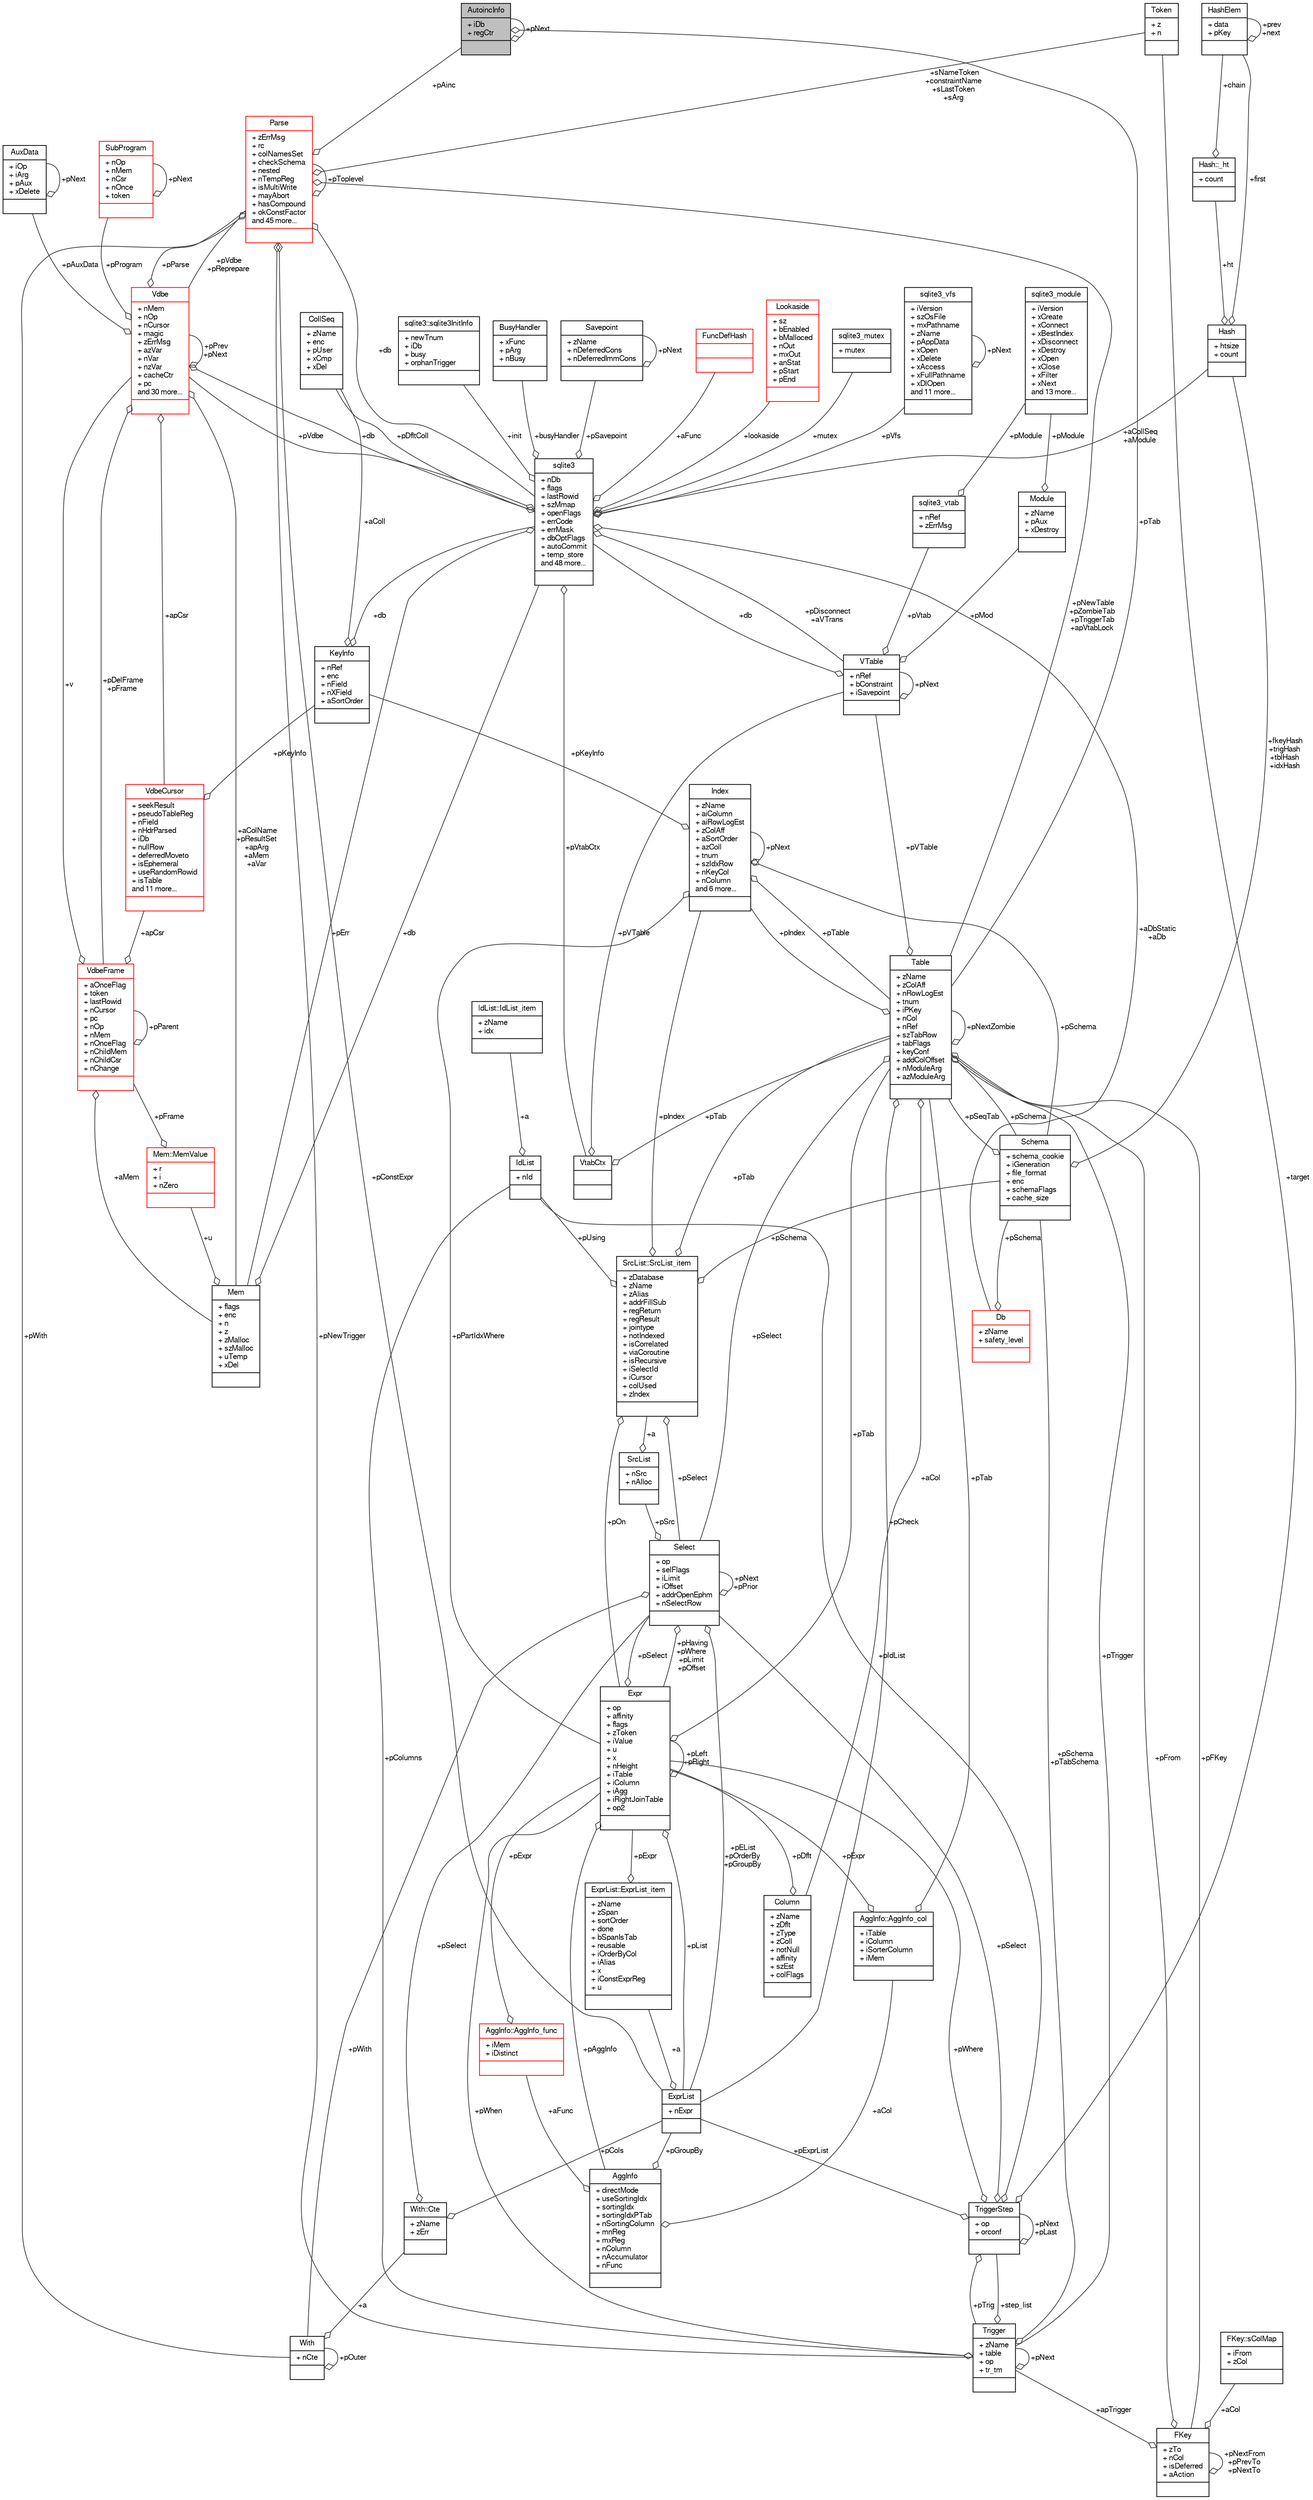 digraph "AutoincInfo"
{
  edge [fontname="FreeSans",fontsize="10",labelfontname="FreeSans",labelfontsize="10"];
  node [fontname="FreeSans",fontsize="10",shape=record];
  Node1 [label="{AutoincInfo\n|+ iDb\l+ regCtr\l|}",height=0.2,width=0.4,color="black", fillcolor="grey75", style="filled", fontcolor="black"];
  Node2 -> Node1 [color="grey25",fontsize="10",style="solid",label=" +pTab" ,arrowhead="odiamond",fontname="FreeSans"];
  Node2 [label="{Table\n|+ zName\l+ zColAff\l+ nRowLogEst\l+ tnum\l+ iPKey\l+ nCol\l+ nRef\l+ szTabRow\l+ tabFlags\l+ keyConf\l+ addColOffset\l+ nModuleArg\l+ azModuleArg\l|}",height=0.2,width=0.4,color="black", fillcolor="white", style="filled",URL="$structTable.html"];
  Node3 -> Node2 [color="grey25",fontsize="10",style="solid",label=" +pSchema" ,arrowhead="odiamond",fontname="FreeSans"];
  Node3 [label="{Schema\n|+ schema_cookie\l+ iGeneration\l+ file_format\l+ enc\l+ schemaFlags\l+ cache_size\l|}",height=0.2,width=0.4,color="black", fillcolor="white", style="filled",URL="$structSchema.html"];
  Node2 -> Node3 [color="grey25",fontsize="10",style="solid",label=" +pSeqTab" ,arrowhead="odiamond",fontname="FreeSans"];
  Node4 -> Node3 [color="grey25",fontsize="10",style="solid",label=" +fkeyHash\n+trigHash\n+tblHash\n+idxHash" ,arrowhead="odiamond",fontname="FreeSans"];
  Node4 [label="{Hash\n|+ htsize\l+ count\l|}",height=0.2,width=0.4,color="black", fillcolor="white", style="filled",URL="$structHash.html"];
  Node5 -> Node4 [color="grey25",fontsize="10",style="solid",label=" +ht" ,arrowhead="odiamond",fontname="FreeSans"];
  Node5 [label="{Hash::_ht\n|+ count\l|}",height=0.2,width=0.4,color="black", fillcolor="white", style="filled",URL="$structHash_1_1__ht.html"];
  Node6 -> Node5 [color="grey25",fontsize="10",style="solid",label=" +chain" ,arrowhead="odiamond",fontname="FreeSans"];
  Node6 [label="{HashElem\n|+ data\l+ pKey\l|}",height=0.2,width=0.4,color="black", fillcolor="white", style="filled",URL="$structHashElem.html"];
  Node6 -> Node6 [color="grey25",fontsize="10",style="solid",label=" +prev\n+next" ,arrowhead="odiamond",fontname="FreeSans"];
  Node6 -> Node4 [color="grey25",fontsize="10",style="solid",label=" +first" ,arrowhead="odiamond",fontname="FreeSans"];
  Node7 -> Node2 [color="grey25",fontsize="10",style="solid",label=" +aCol" ,arrowhead="odiamond",fontname="FreeSans"];
  Node7 [label="{Column\n|+ zName\l+ zDflt\l+ zType\l+ zColl\l+ notNull\l+ affinity\l+ szEst\l+ colFlags\l|}",height=0.2,width=0.4,color="black", fillcolor="white", style="filled",URL="$structColumn.html"];
  Node8 -> Node7 [color="grey25",fontsize="10",style="solid",label=" +pDflt" ,arrowhead="odiamond",fontname="FreeSans"];
  Node8 [label="{Expr\n|+ op\l+ affinity\l+ flags\l+ zToken\l+ iValue\l+ u\l+ x\l+ nHeight\l+ iTable\l+ iColumn\l+ iAgg\l+ iRightJoinTable\l+ op2\l|}",height=0.2,width=0.4,color="black", fillcolor="white", style="filled",URL="$structExpr.html"];
  Node9 -> Node8 [color="grey25",fontsize="10",style="solid",label=" +pAggInfo" ,arrowhead="odiamond",fontname="FreeSans"];
  Node9 [label="{AggInfo\n|+ directMode\l+ useSortingIdx\l+ sortingIdx\l+ sortingIdxPTab\l+ nSortingColumn\l+ mnReg\l+ mxReg\l+ nColumn\l+ nAccumulator\l+ nFunc\l|}",height=0.2,width=0.4,color="black", fillcolor="white", style="filled",URL="$structAggInfo.html"];
  Node10 -> Node9 [color="grey25",fontsize="10",style="solid",label=" +aCol" ,arrowhead="odiamond",fontname="FreeSans"];
  Node10 [label="{AggInfo::AggInfo_col\n|+ iTable\l+ iColumn\l+ iSorterColumn\l+ iMem\l|}",height=0.2,width=0.4,color="black", fillcolor="white", style="filled",URL="$structAggInfo_1_1AggInfo__col.html"];
  Node8 -> Node10 [color="grey25",fontsize="10",style="solid",label=" +pExpr" ,arrowhead="odiamond",fontname="FreeSans"];
  Node2 -> Node10 [color="grey25",fontsize="10",style="solid",label=" +pTab" ,arrowhead="odiamond",fontname="FreeSans"];
  Node11 -> Node9 [color="grey25",fontsize="10",style="solid",label=" +aFunc" ,arrowhead="odiamond",fontname="FreeSans"];
  Node11 [label="{AggInfo::AggInfo_func\n|+ iMem\l+ iDistinct\l|}",height=0.2,width=0.4,color="red", fillcolor="white", style="filled",URL="$structAggInfo_1_1AggInfo__func.html"];
  Node8 -> Node11 [color="grey25",fontsize="10",style="solid",label=" +pExpr" ,arrowhead="odiamond",fontname="FreeSans"];
  Node14 -> Node9 [color="grey25",fontsize="10",style="solid",label=" +pGroupBy" ,arrowhead="odiamond",fontname="FreeSans"];
  Node14 [label="{ExprList\n|+ nExpr\l|}",height=0.2,width=0.4,color="black", fillcolor="white", style="filled",URL="$structExprList.html"];
  Node15 -> Node14 [color="grey25",fontsize="10",style="solid",label=" +a" ,arrowhead="odiamond",fontname="FreeSans"];
  Node15 [label="{ExprList::ExprList_item\n|+ zName\l+ zSpan\l+ sortOrder\l+ done\l+ bSpanIsTab\l+ reusable\l+ iOrderByCol\l+ iAlias\l+ x\l+ iConstExprReg\l+ u\l|}",height=0.2,width=0.4,color="black", fillcolor="white", style="filled",URL="$structExprList_1_1ExprList__item.html"];
  Node8 -> Node15 [color="grey25",fontsize="10",style="solid",label=" +pExpr" ,arrowhead="odiamond",fontname="FreeSans"];
  Node8 -> Node8 [color="grey25",fontsize="10",style="solid",label=" +pLeft\n+pRight" ,arrowhead="odiamond",fontname="FreeSans"];
  Node2 -> Node8 [color="grey25",fontsize="10",style="solid",label=" +pTab" ,arrowhead="odiamond",fontname="FreeSans"];
  Node16 -> Node8 [color="grey25",fontsize="10",style="solid",label=" +pSelect" ,arrowhead="odiamond",fontname="FreeSans"];
  Node16 [label="{Select\n|+ op\l+ selFlags\l+ iLimit\l+ iOffset\l+ addrOpenEphm\l+ nSelectRow\l|}",height=0.2,width=0.4,color="black", fillcolor="white", style="filled",URL="$structSelect.html"];
  Node8 -> Node16 [color="grey25",fontsize="10",style="solid",label=" +pHaving\n+pWhere\n+pLimit\n+pOffset" ,arrowhead="odiamond",fontname="FreeSans"];
  Node17 -> Node16 [color="grey25",fontsize="10",style="solid",label=" +pWith" ,arrowhead="odiamond",fontname="FreeSans"];
  Node17 [label="{With\n|+ nCte\l|}",height=0.2,width=0.4,color="black", fillcolor="white", style="filled",URL="$structWith.html"];
  Node18 -> Node17 [color="grey25",fontsize="10",style="solid",label=" +a" ,arrowhead="odiamond",fontname="FreeSans"];
  Node18 [label="{With::Cte\n|+ zName\l+ zErr\l|}",height=0.2,width=0.4,color="black", fillcolor="white", style="filled",URL="$structWith_1_1Cte.html"];
  Node16 -> Node18 [color="grey25",fontsize="10",style="solid",label=" +pSelect" ,arrowhead="odiamond",fontname="FreeSans"];
  Node14 -> Node18 [color="grey25",fontsize="10",style="solid",label=" +pCols" ,arrowhead="odiamond",fontname="FreeSans"];
  Node17 -> Node17 [color="grey25",fontsize="10",style="solid",label=" +pOuter" ,arrowhead="odiamond",fontname="FreeSans"];
  Node16 -> Node16 [color="grey25",fontsize="10",style="solid",label=" +pNext\n+pPrior" ,arrowhead="odiamond",fontname="FreeSans"];
  Node19 -> Node16 [color="grey25",fontsize="10",style="solid",label=" +pSrc" ,arrowhead="odiamond",fontname="FreeSans"];
  Node19 [label="{SrcList\n|+ nSrc\l+ nAlloc\l|}",height=0.2,width=0.4,color="black", fillcolor="white", style="filled",URL="$structSrcList.html"];
  Node20 -> Node19 [color="grey25",fontsize="10",style="solid",label=" +a" ,arrowhead="odiamond",fontname="FreeSans"];
  Node20 [label="{SrcList::SrcList_item\n|+ zDatabase\l+ zName\l+ zAlias\l+ addrFillSub\l+ regReturn\l+ regResult\l+ jointype\l+ notIndexed\l+ isCorrelated\l+ viaCoroutine\l+ isRecursive\l+ iSelectId\l+ iCursor\l+ colUsed\l+ zIndex\l|}",height=0.2,width=0.4,color="black", fillcolor="white", style="filled",URL="$structSrcList_1_1SrcList__item.html"];
  Node3 -> Node20 [color="grey25",fontsize="10",style="solid",label=" +pSchema" ,arrowhead="odiamond",fontname="FreeSans"];
  Node8 -> Node20 [color="grey25",fontsize="10",style="solid",label=" +pOn" ,arrowhead="odiamond",fontname="FreeSans"];
  Node21 -> Node20 [color="grey25",fontsize="10",style="solid",label=" +pUsing" ,arrowhead="odiamond",fontname="FreeSans"];
  Node21 [label="{IdList\n|+ nId\l|}",height=0.2,width=0.4,color="black", fillcolor="white", style="filled",URL="$structIdList.html"];
  Node22 -> Node21 [color="grey25",fontsize="10",style="solid",label=" +a" ,arrowhead="odiamond",fontname="FreeSans"];
  Node22 [label="{IdList::IdList_item\n|+ zName\l+ idx\l|}",height=0.2,width=0.4,color="black", fillcolor="white", style="filled",URL="$structIdList_1_1IdList__item.html"];
  Node2 -> Node20 [color="grey25",fontsize="10",style="solid",label=" +pTab" ,arrowhead="odiamond",fontname="FreeSans"];
  Node16 -> Node20 [color="grey25",fontsize="10",style="solid",label=" +pSelect" ,arrowhead="odiamond",fontname="FreeSans"];
  Node23 -> Node20 [color="grey25",fontsize="10",style="solid",label=" +pIndex" ,arrowhead="odiamond",fontname="FreeSans"];
  Node23 [label="{Index\n|+ zName\l+ aiColumn\l+ aiRowLogEst\l+ zColAff\l+ aSortOrder\l+ azColl\l+ tnum\l+ szIdxRow\l+ nKeyCol\l+ nColumn\land 6 more...\l|}",height=0.2,width=0.4,color="black", fillcolor="white", style="filled",URL="$structIndex.html"];
  Node3 -> Node23 [color="grey25",fontsize="10",style="solid",label=" +pSchema" ,arrowhead="odiamond",fontname="FreeSans"];
  Node8 -> Node23 [color="grey25",fontsize="10",style="solid",label=" +pPartIdxWhere" ,arrowhead="odiamond",fontname="FreeSans"];
  Node2 -> Node23 [color="grey25",fontsize="10",style="solid",label=" +pTable" ,arrowhead="odiamond",fontname="FreeSans"];
  Node24 -> Node23 [color="grey25",fontsize="10",style="solid",label=" +pKeyInfo" ,arrowhead="odiamond",fontname="FreeSans"];
  Node24 [label="{KeyInfo\n|+ nRef\l+ enc\l+ nField\l+ nXField\l+ aSortOrder\l|}",height=0.2,width=0.4,color="black", fillcolor="white", style="filled",URL="$structKeyInfo.html"];
  Node25 -> Node24 [color="grey25",fontsize="10",style="solid",label=" +db" ,arrowhead="odiamond",fontname="FreeSans"];
  Node25 [label="{sqlite3\n|+ nDb\l+ flags\l+ lastRowid\l+ szMmap\l+ openFlags\l+ errCode\l+ errMask\l+ dbOptFlags\l+ autoCommit\l+ temp_store\land 48 more...\l|}",height=0.2,width=0.4,color="black", fillcolor="white", style="filled",URL="$structsqlite3.html"];
  Node26 -> Node25 [color="grey25",fontsize="10",style="solid",label=" +pErr" ,arrowhead="odiamond",fontname="FreeSans"];
  Node26 [label="{Mem\n|+ flags\l+ enc\l+ n\l+ z\l+ zMalloc\l+ szMalloc\l+ uTemp\l+ xDel\l|}",height=0.2,width=0.4,color="black", fillcolor="white", style="filled",URL="$structMem.html"];
  Node27 -> Node26 [color="grey25",fontsize="10",style="solid",label=" +u" ,arrowhead="odiamond",fontname="FreeSans"];
  Node27 [label="{Mem::MemValue\n|+ r\l+ i\l+ nZero\l|}",height=0.2,width=0.4,color="red", fillcolor="white", style="filled",URL="$unionMem_1_1MemValue.html"];
  Node28 -> Node27 [color="grey25",fontsize="10",style="solid",label=" +pFrame" ,arrowhead="odiamond",fontname="FreeSans"];
  Node28 [label="{VdbeFrame\n|+ aOnceFlag\l+ token\l+ lastRowid\l+ nCursor\l+ pc\l+ nOp\l+ nMem\l+ nOnceFlag\l+ nChildMem\l+ nChildCsr\l+ nChange\l|}",height=0.2,width=0.4,color="red", fillcolor="white", style="filled",URL="$structVdbeFrame.html"];
  Node26 -> Node28 [color="grey25",fontsize="10",style="solid",label=" +aMem" ,arrowhead="odiamond",fontname="FreeSans"];
  Node29 -> Node28 [color="grey25",fontsize="10",style="solid",label=" +v" ,arrowhead="odiamond",fontname="FreeSans"];
  Node29 [label="{Vdbe\n|+ nMem\l+ nOp\l+ nCursor\l+ magic\l+ zErrMsg\l+ azVar\l+ nVar\l+ nzVar\l+ cacheCtr\l+ pc\land 30 more...\l|}",height=0.2,width=0.4,color="red", fillcolor="white", style="filled",URL="$structVdbe.html"];
  Node29 -> Node29 [color="grey25",fontsize="10",style="solid",label=" +pPrev\n+pNext" ,arrowhead="odiamond",fontname="FreeSans"];
  Node26 -> Node29 [color="grey25",fontsize="10",style="solid",label=" +aColName\n+pResultSet\n+apArg\n+aMem\n+aVar" ,arrowhead="odiamond",fontname="FreeSans"];
  Node25 -> Node29 [color="grey25",fontsize="10",style="solid",label=" +db" ,arrowhead="odiamond",fontname="FreeSans"];
  Node28 -> Node29 [color="grey25",fontsize="10",style="solid",label=" +pDelFrame\n+pFrame" ,arrowhead="odiamond",fontname="FreeSans"];
  Node30 -> Node29 [color="grey25",fontsize="10",style="solid",label=" +pAuxData" ,arrowhead="odiamond",fontname="FreeSans"];
  Node30 [label="{AuxData\n|+ iOp\l+ iArg\l+ pAux\l+ xDelete\l|}",height=0.2,width=0.4,color="black", fillcolor="white", style="filled",URL="$structAuxData.html"];
  Node30 -> Node30 [color="grey25",fontsize="10",style="solid",label=" +pNext" ,arrowhead="odiamond",fontname="FreeSans"];
  Node31 -> Node29 [color="grey25",fontsize="10",style="solid",label=" +pProgram" ,arrowhead="odiamond",fontname="FreeSans"];
  Node31 [label="{SubProgram\n|+ nOp\l+ nMem\l+ nCsr\l+ nOnce\l+ token\l|}",height=0.2,width=0.4,color="red", fillcolor="white", style="filled",URL="$structSubProgram.html"];
  Node31 -> Node31 [color="grey25",fontsize="10",style="solid",label=" +pNext" ,arrowhead="odiamond",fontname="FreeSans"];
  Node38 -> Node29 [color="grey25",fontsize="10",style="solid",label=" +apCsr" ,arrowhead="odiamond",fontname="FreeSans"];
  Node38 [label="{VdbeCursor\n|+ seekResult\l+ pseudoTableReg\l+ nField\l+ nHdrParsed\l+ iDb\l+ nullRow\l+ deferredMoveto\l+ isEphemeral\l+ useRandomRowid\l+ isTable\land 11 more...\l|}",height=0.2,width=0.4,color="red", fillcolor="white", style="filled",URL="$structVdbeCursor.html"];
  Node24 -> Node38 [color="grey25",fontsize="10",style="solid",label=" +pKeyInfo" ,arrowhead="odiamond",fontname="FreeSans"];
  Node69 -> Node29 [color="grey25",fontsize="10",style="solid",label=" +pParse" ,arrowhead="odiamond",fontname="FreeSans"];
  Node69 [label="{Parse\n|+ zErrMsg\l+ rc\l+ colNamesSet\l+ checkSchema\l+ nested\l+ nTempReg\l+ isMultiWrite\l+ mayAbort\l+ hasCompound\l+ okConstFactor\land 45 more...\l|}",height=0.2,width=0.4,color="red", fillcolor="white", style="filled",URL="$structParse.html"];
  Node29 -> Node69 [color="grey25",fontsize="10",style="solid",label=" +pVdbe\n+pReprepare" ,arrowhead="odiamond",fontname="FreeSans"];
  Node25 -> Node69 [color="grey25",fontsize="10",style="solid",label=" +db" ,arrowhead="odiamond",fontname="FreeSans"];
  Node71 -> Node69 [color="grey25",fontsize="10",style="solid",label=" +sNameToken\n+constraintName\n+sLastToken\n+sArg" ,arrowhead="odiamond",fontname="FreeSans"];
  Node71 [label="{Token\n|+ z\l+ n\l|}",height=0.2,width=0.4,color="black", fillcolor="white", style="filled",URL="$structToken.html"];
  Node17 -> Node69 [color="grey25",fontsize="10",style="solid",label=" +pWith" ,arrowhead="odiamond",fontname="FreeSans"];
  Node2 -> Node69 [color="grey25",fontsize="10",style="solid",label=" +pNewTable\n+pZombieTab\n+pTriggerTab\n+apVtabLock" ,arrowhead="odiamond",fontname="FreeSans"];
  Node73 -> Node69 [color="grey25",fontsize="10",style="solid",label=" +pNewTrigger" ,arrowhead="odiamond",fontname="FreeSans"];
  Node73 [label="{Trigger\n|+ zName\l+ table\l+ op\l+ tr_tm\l|}",height=0.2,width=0.4,color="black", fillcolor="white", style="filled",URL="$structTrigger.html"];
  Node74 -> Node73 [color="grey25",fontsize="10",style="solid",label=" +step_list" ,arrowhead="odiamond",fontname="FreeSans"];
  Node74 [label="{TriggerStep\n|+ op\l+ orconf\l|}",height=0.2,width=0.4,color="black", fillcolor="white", style="filled",URL="$structTriggerStep.html"];
  Node74 -> Node74 [color="grey25",fontsize="10",style="solid",label=" +pNext\n+pLast" ,arrowhead="odiamond",fontname="FreeSans"];
  Node8 -> Node74 [color="grey25",fontsize="10",style="solid",label=" +pWhere" ,arrowhead="odiamond",fontname="FreeSans"];
  Node71 -> Node74 [color="grey25",fontsize="10",style="solid",label=" +target" ,arrowhead="odiamond",fontname="FreeSans"];
  Node21 -> Node74 [color="grey25",fontsize="10",style="solid",label=" +pIdList" ,arrowhead="odiamond",fontname="FreeSans"];
  Node16 -> Node74 [color="grey25",fontsize="10",style="solid",label=" +pSelect" ,arrowhead="odiamond",fontname="FreeSans"];
  Node73 -> Node74 [color="grey25",fontsize="10",style="solid",label=" +pTrig" ,arrowhead="odiamond",fontname="FreeSans"];
  Node14 -> Node74 [color="grey25",fontsize="10",style="solid",label=" +pExprList" ,arrowhead="odiamond",fontname="FreeSans"];
  Node3 -> Node73 [color="grey25",fontsize="10",style="solid",label=" +pSchema\n+pTabSchema" ,arrowhead="odiamond",fontname="FreeSans"];
  Node8 -> Node73 [color="grey25",fontsize="10",style="solid",label=" +pWhen" ,arrowhead="odiamond",fontname="FreeSans"];
  Node21 -> Node73 [color="grey25",fontsize="10",style="solid",label=" +pColumns" ,arrowhead="odiamond",fontname="FreeSans"];
  Node73 -> Node73 [color="grey25",fontsize="10",style="solid",label=" +pNext" ,arrowhead="odiamond",fontname="FreeSans"];
  Node1 -> Node69 [color="grey25",fontsize="10",style="solid",label=" +pAinc" ,arrowhead="odiamond",fontname="FreeSans"];
  Node14 -> Node69 [color="grey25",fontsize="10",style="solid",label=" +pConstExpr" ,arrowhead="odiamond",fontname="FreeSans"];
  Node69 -> Node69 [color="grey25",fontsize="10",style="solid",label=" +pToplevel" ,arrowhead="odiamond",fontname="FreeSans"];
  Node28 -> Node28 [color="grey25",fontsize="10",style="solid",label=" +pParent" ,arrowhead="odiamond",fontname="FreeSans"];
  Node38 -> Node28 [color="grey25",fontsize="10",style="solid",label=" +apCsr" ,arrowhead="odiamond",fontname="FreeSans"];
  Node25 -> Node26 [color="grey25",fontsize="10",style="solid",label=" +db" ,arrowhead="odiamond",fontname="FreeSans"];
  Node29 -> Node25 [color="grey25",fontsize="10",style="solid",label=" +pVdbe" ,arrowhead="odiamond",fontname="FreeSans"];
  Node79 -> Node25 [color="grey25",fontsize="10",style="solid",label=" +pSavepoint" ,arrowhead="odiamond",fontname="FreeSans"];
  Node79 [label="{Savepoint\n|+ zName\l+ nDeferredCons\l+ nDeferredImmCons\l|}",height=0.2,width=0.4,color="black", fillcolor="white", style="filled",URL="$structSavepoint.html"];
  Node79 -> Node79 [color="grey25",fontsize="10",style="solid",label=" +pNext" ,arrowhead="odiamond",fontname="FreeSans"];
  Node80 -> Node25 [color="grey25",fontsize="10",style="solid",label=" +aFunc" ,arrowhead="odiamond",fontname="FreeSans"];
  Node80 [label="{FuncDefHash\n||}",height=0.2,width=0.4,color="red", fillcolor="white", style="filled",URL="$structFuncDefHash.html"];
  Node81 -> Node25 [color="grey25",fontsize="10",style="solid",label=" +lookaside" ,arrowhead="odiamond",fontname="FreeSans"];
  Node81 [label="{Lookaside\n|+ sz\l+ bEnabled\l+ bMalloced\l+ nOut\l+ mxOut\l+ anStat\l+ pStart\l+ pEnd\l|}",height=0.2,width=0.4,color="red", fillcolor="white", style="filled",URL="$structLookaside.html"];
  Node43 -> Node25 [color="grey25",fontsize="10",style="solid",label=" +mutex" ,arrowhead="odiamond",fontname="FreeSans"];
  Node43 [label="{sqlite3_mutex\n|+ mutex\l|}",height=0.2,width=0.4,color="black", fillcolor="white", style="filled",URL="$structsqlite3__mutex.html"];
  Node54 -> Node25 [color="grey25",fontsize="10",style="solid",label=" +pVfs" ,arrowhead="odiamond",fontname="FreeSans"];
  Node54 [label="{sqlite3_vfs\n|+ iVersion\l+ szOsFile\l+ mxPathname\l+ zName\l+ pAppData\l+ xOpen\l+ xDelete\l+ xAccess\l+ xFullPathname\l+ xDlOpen\land 11 more...\l|}",height=0.2,width=0.4,color="black", fillcolor="white", style="filled",URL="$structsqlite3__vfs.html"];
  Node54 -> Node54 [color="grey25",fontsize="10",style="solid",label=" +pNext" ,arrowhead="odiamond",fontname="FreeSans"];
  Node83 -> Node25 [color="grey25",fontsize="10",style="solid",label=" +init" ,arrowhead="odiamond",fontname="FreeSans"];
  Node83 [label="{sqlite3::sqlite3InitInfo\n|+ newTnum\l+ iDb\l+ busy\l+ orphanTrigger\l|}",height=0.2,width=0.4,color="black", fillcolor="white", style="filled",URL="$structsqlite3_1_1sqlite3InitInfo.html"];
  Node84 -> Node25 [color="grey25",fontsize="10",style="solid",label=" +busyHandler" ,arrowhead="odiamond",fontname="FreeSans"];
  Node84 [label="{BusyHandler\n|+ xFunc\l+ pArg\l+ nBusy\l|}",height=0.2,width=0.4,color="black", fillcolor="white", style="filled",URL="$structBusyHandler.html"];
  Node85 -> Node25 [color="grey25",fontsize="10",style="solid",label=" +pVtabCtx" ,arrowhead="odiamond",fontname="FreeSans"];
  Node85 [label="{VtabCtx\n||}",height=0.2,width=0.4,color="black", fillcolor="white", style="filled",URL="$structVtabCtx.html"];
  Node34 -> Node85 [color="grey25",fontsize="10",style="solid",label=" +pVTable" ,arrowhead="odiamond",fontname="FreeSans"];
  Node34 [label="{VTable\n|+ nRef\l+ bConstraint\l+ iSavepoint\l|}",height=0.2,width=0.4,color="black", fillcolor="white", style="filled",URL="$structVTable.html"];
  Node25 -> Node34 [color="grey25",fontsize="10",style="solid",label=" +db" ,arrowhead="odiamond",fontname="FreeSans"];
  Node34 -> Node34 [color="grey25",fontsize="10",style="solid",label=" +pNext" ,arrowhead="odiamond",fontname="FreeSans"];
  Node35 -> Node34 [color="grey25",fontsize="10",style="solid",label=" +pMod" ,arrowhead="odiamond",fontname="FreeSans"];
  Node35 [label="{Module\n|+ zName\l+ pAux\l+ xDestroy\l|}",height=0.2,width=0.4,color="black", fillcolor="white", style="filled",URL="$structModule.html"];
  Node36 -> Node35 [color="grey25",fontsize="10",style="solid",label=" +pModule" ,arrowhead="odiamond",fontname="FreeSans"];
  Node36 [label="{sqlite3_module\n|+ iVersion\l+ xCreate\l+ xConnect\l+ xBestIndex\l+ xDisconnect\l+ xDestroy\l+ xOpen\l+ xClose\l+ xFilter\l+ xNext\land 13 more...\l|}",height=0.2,width=0.4,color="black", fillcolor="white", style="filled",URL="$structsqlite3__module.html"];
  Node37 -> Node34 [color="grey25",fontsize="10",style="solid",label=" +pVtab" ,arrowhead="odiamond",fontname="FreeSans"];
  Node37 [label="{sqlite3_vtab\n|+ nRef\l+ zErrMsg\l|}",height=0.2,width=0.4,color="black", fillcolor="white", style="filled",URL="$structsqlite3__vtab.html"];
  Node36 -> Node37 [color="grey25",fontsize="10",style="solid",label=" +pModule" ,arrowhead="odiamond",fontname="FreeSans"];
  Node2 -> Node85 [color="grey25",fontsize="10",style="solid",label=" +pTab" ,arrowhead="odiamond",fontname="FreeSans"];
  Node33 -> Node25 [color="grey25",fontsize="10",style="solid",label=" +pDfltColl" ,arrowhead="odiamond",fontname="FreeSans"];
  Node33 [label="{CollSeq\n|+ zName\l+ enc\l+ pUser\l+ xCmp\l+ xDel\l|}",height=0.2,width=0.4,color="black", fillcolor="white", style="filled",URL="$structCollSeq.html"];
  Node34 -> Node25 [color="grey25",fontsize="10",style="solid",label=" +pDisconnect\n+aVTrans" ,arrowhead="odiamond",fontname="FreeSans"];
  Node86 -> Node25 [color="grey25",fontsize="10",style="solid",label=" +aDbStatic\n+aDb" ,arrowhead="odiamond",fontname="FreeSans"];
  Node86 [label="{Db\n|+ zName\l+ safety_level\l|}",height=0.2,width=0.4,color="red", fillcolor="white", style="filled",URL="$structDb.html"];
  Node3 -> Node86 [color="grey25",fontsize="10",style="solid",label=" +pSchema" ,arrowhead="odiamond",fontname="FreeSans"];
  Node4 -> Node25 [color="grey25",fontsize="10",style="solid",label=" +aCollSeq\n+aModule" ,arrowhead="odiamond",fontname="FreeSans"];
  Node33 -> Node24 [color="grey25",fontsize="10",style="solid",label=" +aColl" ,arrowhead="odiamond",fontname="FreeSans"];
  Node23 -> Node23 [color="grey25",fontsize="10",style="solid",label=" +pNext" ,arrowhead="odiamond",fontname="FreeSans"];
  Node14 -> Node16 [color="grey25",fontsize="10",style="solid",label=" +pEList\n+pOrderBy\n+pGroupBy" ,arrowhead="odiamond",fontname="FreeSans"];
  Node14 -> Node8 [color="grey25",fontsize="10",style="solid",label=" +pList" ,arrowhead="odiamond",fontname="FreeSans"];
  Node87 -> Node2 [color="grey25",fontsize="10",style="solid",label=" +pFKey" ,arrowhead="odiamond",fontname="FreeSans"];
  Node87 [label="{FKey\n|+ zTo\l+ nCol\l+ isDeferred\l+ aAction\l|}",height=0.2,width=0.4,color="black", fillcolor="white", style="filled",URL="$structFKey.html"];
  Node88 -> Node87 [color="grey25",fontsize="10",style="solid",label=" +aCol" ,arrowhead="odiamond",fontname="FreeSans"];
  Node88 [label="{FKey::sColMap\n|+ iFrom\l+ zCol\l|}",height=0.2,width=0.4,color="black", fillcolor="white", style="filled",URL="$structFKey_1_1sColMap.html"];
  Node87 -> Node87 [color="grey25",fontsize="10",style="solid",label=" +pNextFrom\n+pPrevTo\n+pNextTo" ,arrowhead="odiamond",fontname="FreeSans"];
  Node2 -> Node87 [color="grey25",fontsize="10",style="solid",label=" +pFrom" ,arrowhead="odiamond",fontname="FreeSans"];
  Node73 -> Node87 [color="grey25",fontsize="10",style="solid",label=" +apTrigger" ,arrowhead="odiamond",fontname="FreeSans"];
  Node34 -> Node2 [color="grey25",fontsize="10",style="solid",label=" +pVTable" ,arrowhead="odiamond",fontname="FreeSans"];
  Node2 -> Node2 [color="grey25",fontsize="10",style="solid",label=" +pNextZombie" ,arrowhead="odiamond",fontname="FreeSans"];
  Node73 -> Node2 [color="grey25",fontsize="10",style="solid",label=" +pTrigger" ,arrowhead="odiamond",fontname="FreeSans"];
  Node16 -> Node2 [color="grey25",fontsize="10",style="solid",label=" +pSelect" ,arrowhead="odiamond",fontname="FreeSans"];
  Node14 -> Node2 [color="grey25",fontsize="10",style="solid",label=" +pCheck" ,arrowhead="odiamond",fontname="FreeSans"];
  Node23 -> Node2 [color="grey25",fontsize="10",style="solid",label=" +pIndex" ,arrowhead="odiamond",fontname="FreeSans"];
  Node1 -> Node1 [color="grey25",fontsize="10",style="solid",label=" +pNext" ,arrowhead="odiamond",fontname="FreeSans"];
}
